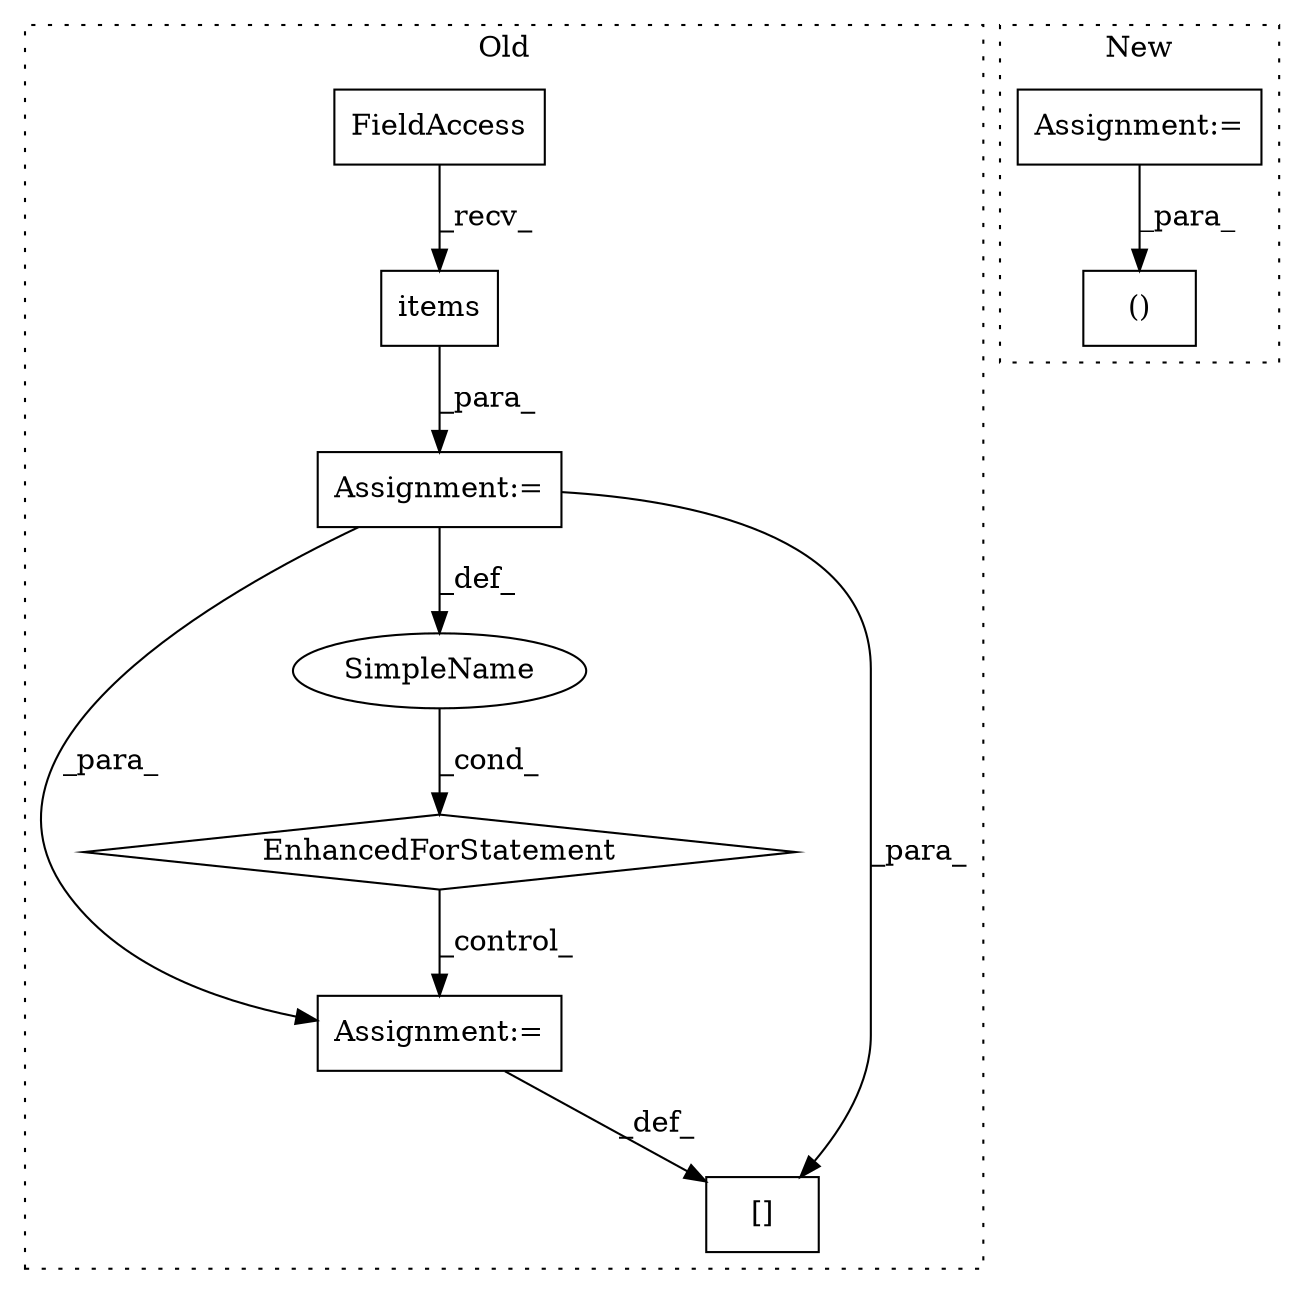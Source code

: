 digraph G {
subgraph cluster0 {
1 [label="items" a="32" s="21340" l="7" shape="box"];
3 [label="Assignment:=" a="7" s="21221,21347" l="77,2" shape="box"];
4 [label="EnhancedForStatement" a="70" s="21221,21347" l="77,2" shape="diamond"];
5 [label="Assignment:=" a="7" s="21359" l="1" shape="box"];
6 [label="SimpleName" a="42" s="21302" l="11" shape="ellipse"];
7 [label="[]" a="2" s="21544,21553" l="5,1" shape="box"];
8 [label="FieldAccess" a="22" s="21316" l="23" shape="box"];
label = "Old";
style="dotted";
}
subgraph cluster1 {
2 [label="()" a="106" s="21294" l="39" shape="box"];
9 [label="Assignment:=" a="7" s="20955" l="17" shape="box"];
label = "New";
style="dotted";
}
1 -> 3 [label="_para_"];
3 -> 6 [label="_def_"];
3 -> 7 [label="_para_"];
3 -> 5 [label="_para_"];
4 -> 5 [label="_control_"];
5 -> 7 [label="_def_"];
6 -> 4 [label="_cond_"];
8 -> 1 [label="_recv_"];
9 -> 2 [label="_para_"];
}
